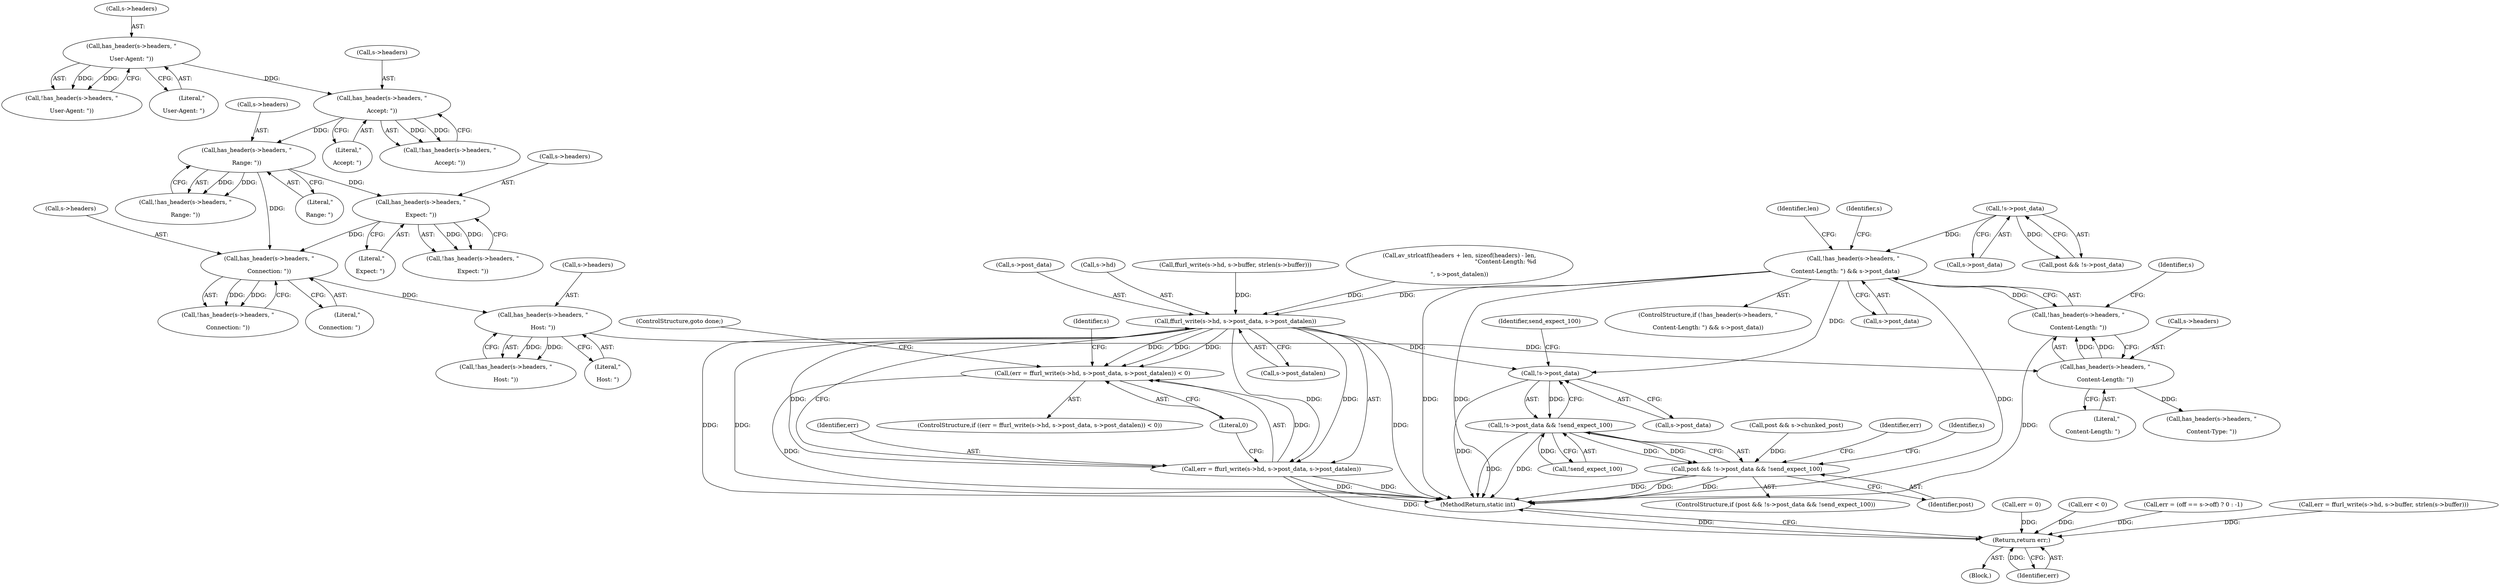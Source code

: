 digraph "0_FFmpeg_2a05c8f813de6f2278827734bf8102291e7484aa_0@pointer" {
"1000433" [label="(Call,!has_header(s->headers, \"\r\nContent-Length: \") && s->post_data)"];
"1000434" [label="(Call,!has_header(s->headers, \"\r\nContent-Length: \"))"];
"1000435" [label="(Call,has_header(s->headers, \"\r\nContent-Length: \"))"];
"1000415" [label="(Call,has_header(s->headers, \"\r\nHost: \"))"];
"1000380" [label="(Call,has_header(s->headers, \"\r\nConnection: \"))"];
"1000304" [label="(Call,has_header(s->headers, \"\r\nRange: \"))"];
"1000285" [label="(Call,has_header(s->headers, \"\r\nAccept: \"))"];
"1000264" [label="(Call,has_header(s->headers, \"\r\nUser-Agent: \"))"];
"1000362" [label="(Call,has_header(s->headers, \"\r\nExpect: \"))"];
"1000211" [label="(Call,!s->post_data)"];
"1000625" [label="(Call,ffurl_write(s->hd, s->post_data, s->post_datalen))"];
"1000622" [label="(Call,(err = ffurl_write(s->hd, s->post_data, s->post_datalen)) < 0)"];
"1000623" [label="(Call,err = ffurl_write(s->hd, s->post_data, s->post_datalen))"];
"1000743" [label="(Return,return err;)"];
"1000691" [label="(Call,!s->post_data)"];
"1000690" [label="(Call,!s->post_data && !send_expect_100)"];
"1000688" [label="(Call,post && !s->post_data && !send_expect_100)"];
"1000209" [label="(Call,post && !s->post_data)"];
"1000361" [label="(Call,!has_header(s->headers, \"\r\nExpect: \"))"];
"1000116" [label="(Block,)"];
"1000629" [label="(Call,s->post_data)"];
"1000440" [label="(Call,s->post_data)"];
"1000289" [label="(Literal,\"\r\nAccept: \")"];
"1000636" [label="(ControlStructure,goto done;)"];
"1000696" [label="(Identifier,send_expect_100)"];
"1000265" [label="(Call,s->headers)"];
"1000366" [label="(Literal,\"\r\nExpect: \")"];
"1000703" [label="(Call,err = 0)"];
"1000285" [label="(Call,has_header(s->headers, \"\r\nAccept: \"))"];
"1000626" [label="(Call,s->hd)"];
"1000436" [label="(Call,s->headers)"];
"1000700" [label="(Identifier,s)"];
"1000745" [label="(MethodReturn,static int)"];
"1000744" [label="(Identifier,err)"];
"1000263" [label="(Call,!has_header(s->headers, \"\r\nUser-Agent: \"))"];
"1000573" [label="(Call,post && s->chunked_post)"];
"1000435" [label="(Call,has_header(s->headers, \"\r\nContent-Length: \"))"];
"1000416" [label="(Call,s->headers)"];
"1000623" [label="(Call,err = ffurl_write(s->hd, s->post_data, s->post_datalen))"];
"1000286" [label="(Call,s->headers)"];
"1000264" [label="(Call,has_header(s->headers, \"\r\nUser-Agent: \"))"];
"1000632" [label="(Call,s->post_datalen)"];
"1000625" [label="(Call,ffurl_write(s->hd, s->post_data, s->post_datalen))"];
"1000380" [label="(Call,has_header(s->headers, \"\r\nConnection: \"))"];
"1000433" [label="(Call,!has_header(s->headers, \"\r\nContent-Length: \") && s->post_data)"];
"1000381" [label="(Call,s->headers)"];
"1000212" [label="(Call,s->post_data)"];
"1000708" [label="(Identifier,err)"];
"1000439" [label="(Literal,\"\r\nContent-Length: \")"];
"1000622" [label="(Call,(err = ffurl_write(s->hd, s->post_data, s->post_datalen)) < 0)"];
"1000695" [label="(Call,!send_expect_100)"];
"1000604" [label="(Call,ffurl_write(s->hd, s->buffer, strlen(s->buffer)))"];
"1000441" [label="(Identifier,s)"];
"1000211" [label="(Call,!s->post_data)"];
"1000415" [label="(Call,has_header(s->headers, \"\r\nHost: \"))"];
"1000419" [label="(Literal,\"\r\nHost: \")"];
"1000689" [label="(Identifier,post)"];
"1000690" [label="(Call,!s->post_data && !send_expect_100)"];
"1000687" [label="(ControlStructure,if (post && !s->post_data && !send_expect_100))"];
"1000363" [label="(Call,s->headers)"];
"1000621" [label="(ControlStructure,if ((err = ffurl_write(s->hd, s->post_data, s->post_datalen)) < 0))"];
"1000692" [label="(Call,s->post_data)"];
"1000384" [label="(Literal,\"\r\nConnection: \")"];
"1000432" [label="(ControlStructure,if (!has_header(s->headers, \"\r\nContent-Length: \") && s->post_data))"];
"1000639" [label="(Identifier,s)"];
"1000284" [label="(Call,!has_header(s->headers, \"\r\nAccept: \"))"];
"1000624" [label="(Identifier,err)"];
"1000362" [label="(Call,has_header(s->headers, \"\r\nExpect: \"))"];
"1000635" [label="(Literal,0)"];
"1000303" [label="(Call,!has_header(s->headers, \"\r\nRange: \"))"];
"1000445" [label="(Call,av_strlcatf(headers + len, sizeof(headers) - len,\n                           \"Content-Length: %d\r\n\", s->post_datalen))"];
"1000304" [label="(Call,has_header(s->headers, \"\r\nRange: \"))"];
"1000691" [label="(Call,!s->post_data)"];
"1000268" [label="(Literal,\"\r\nUser-Agent: \")"];
"1000434" [label="(Call,!has_header(s->headers, \"\r\nContent-Length: \"))"];
"1000713" [label="(Call,err < 0)"];
"1000308" [label="(Literal,\"\r\nRange: \")"];
"1000305" [label="(Call,s->headers)"];
"1000725" [label="(Call,err = (off == s->off) ? 0 : -1)"];
"1000444" [label="(Identifier,len)"];
"1000462" [label="(Identifier,s)"];
"1000602" [label="(Call,err = ffurl_write(s->hd, s->buffer, strlen(s->buffer)))"];
"1000743" [label="(Return,return err;)"];
"1000688" [label="(Call,post && !s->post_data && !send_expect_100)"];
"1000379" [label="(Call,!has_header(s->headers, \"\r\nConnection: \"))"];
"1000460" [label="(Call,has_header(s->headers, \"\r\nContent-Type: \"))"];
"1000414" [label="(Call,!has_header(s->headers, \"\r\nHost: \"))"];
"1000433" -> "1000432"  [label="AST: "];
"1000433" -> "1000434"  [label="CFG: "];
"1000433" -> "1000440"  [label="CFG: "];
"1000434" -> "1000433"  [label="AST: "];
"1000440" -> "1000433"  [label="AST: "];
"1000444" -> "1000433"  [label="CFG: "];
"1000462" -> "1000433"  [label="CFG: "];
"1000433" -> "1000745"  [label="DDG: "];
"1000433" -> "1000745"  [label="DDG: "];
"1000433" -> "1000745"  [label="DDG: "];
"1000434" -> "1000433"  [label="DDG: "];
"1000211" -> "1000433"  [label="DDG: "];
"1000433" -> "1000625"  [label="DDG: "];
"1000433" -> "1000691"  [label="DDG: "];
"1000434" -> "1000435"  [label="CFG: "];
"1000435" -> "1000434"  [label="AST: "];
"1000441" -> "1000434"  [label="CFG: "];
"1000434" -> "1000745"  [label="DDG: "];
"1000435" -> "1000434"  [label="DDG: "];
"1000435" -> "1000434"  [label="DDG: "];
"1000435" -> "1000439"  [label="CFG: "];
"1000436" -> "1000435"  [label="AST: "];
"1000439" -> "1000435"  [label="AST: "];
"1000415" -> "1000435"  [label="DDG: "];
"1000435" -> "1000460"  [label="DDG: "];
"1000415" -> "1000414"  [label="AST: "];
"1000415" -> "1000419"  [label="CFG: "];
"1000416" -> "1000415"  [label="AST: "];
"1000419" -> "1000415"  [label="AST: "];
"1000414" -> "1000415"  [label="CFG: "];
"1000415" -> "1000414"  [label="DDG: "];
"1000415" -> "1000414"  [label="DDG: "];
"1000380" -> "1000415"  [label="DDG: "];
"1000380" -> "1000379"  [label="AST: "];
"1000380" -> "1000384"  [label="CFG: "];
"1000381" -> "1000380"  [label="AST: "];
"1000384" -> "1000380"  [label="AST: "];
"1000379" -> "1000380"  [label="CFG: "];
"1000380" -> "1000379"  [label="DDG: "];
"1000380" -> "1000379"  [label="DDG: "];
"1000304" -> "1000380"  [label="DDG: "];
"1000362" -> "1000380"  [label="DDG: "];
"1000304" -> "1000303"  [label="AST: "];
"1000304" -> "1000308"  [label="CFG: "];
"1000305" -> "1000304"  [label="AST: "];
"1000308" -> "1000304"  [label="AST: "];
"1000303" -> "1000304"  [label="CFG: "];
"1000304" -> "1000303"  [label="DDG: "];
"1000304" -> "1000303"  [label="DDG: "];
"1000285" -> "1000304"  [label="DDG: "];
"1000304" -> "1000362"  [label="DDG: "];
"1000285" -> "1000284"  [label="AST: "];
"1000285" -> "1000289"  [label="CFG: "];
"1000286" -> "1000285"  [label="AST: "];
"1000289" -> "1000285"  [label="AST: "];
"1000284" -> "1000285"  [label="CFG: "];
"1000285" -> "1000284"  [label="DDG: "];
"1000285" -> "1000284"  [label="DDG: "];
"1000264" -> "1000285"  [label="DDG: "];
"1000264" -> "1000263"  [label="AST: "];
"1000264" -> "1000268"  [label="CFG: "];
"1000265" -> "1000264"  [label="AST: "];
"1000268" -> "1000264"  [label="AST: "];
"1000263" -> "1000264"  [label="CFG: "];
"1000264" -> "1000263"  [label="DDG: "];
"1000264" -> "1000263"  [label="DDG: "];
"1000362" -> "1000361"  [label="AST: "];
"1000362" -> "1000366"  [label="CFG: "];
"1000363" -> "1000362"  [label="AST: "];
"1000366" -> "1000362"  [label="AST: "];
"1000361" -> "1000362"  [label="CFG: "];
"1000362" -> "1000361"  [label="DDG: "];
"1000362" -> "1000361"  [label="DDG: "];
"1000211" -> "1000209"  [label="AST: "];
"1000211" -> "1000212"  [label="CFG: "];
"1000212" -> "1000211"  [label="AST: "];
"1000209" -> "1000211"  [label="CFG: "];
"1000211" -> "1000209"  [label="DDG: "];
"1000625" -> "1000623"  [label="AST: "];
"1000625" -> "1000632"  [label="CFG: "];
"1000626" -> "1000625"  [label="AST: "];
"1000629" -> "1000625"  [label="AST: "];
"1000632" -> "1000625"  [label="AST: "];
"1000623" -> "1000625"  [label="CFG: "];
"1000625" -> "1000745"  [label="DDG: "];
"1000625" -> "1000745"  [label="DDG: "];
"1000625" -> "1000745"  [label="DDG: "];
"1000625" -> "1000622"  [label="DDG: "];
"1000625" -> "1000622"  [label="DDG: "];
"1000625" -> "1000622"  [label="DDG: "];
"1000625" -> "1000623"  [label="DDG: "];
"1000625" -> "1000623"  [label="DDG: "];
"1000625" -> "1000623"  [label="DDG: "];
"1000604" -> "1000625"  [label="DDG: "];
"1000445" -> "1000625"  [label="DDG: "];
"1000625" -> "1000691"  [label="DDG: "];
"1000622" -> "1000621"  [label="AST: "];
"1000622" -> "1000635"  [label="CFG: "];
"1000623" -> "1000622"  [label="AST: "];
"1000635" -> "1000622"  [label="AST: "];
"1000636" -> "1000622"  [label="CFG: "];
"1000639" -> "1000622"  [label="CFG: "];
"1000622" -> "1000745"  [label="DDG: "];
"1000623" -> "1000622"  [label="DDG: "];
"1000624" -> "1000623"  [label="AST: "];
"1000635" -> "1000623"  [label="CFG: "];
"1000623" -> "1000745"  [label="DDG: "];
"1000623" -> "1000745"  [label="DDG: "];
"1000623" -> "1000743"  [label="DDG: "];
"1000743" -> "1000116"  [label="AST: "];
"1000743" -> "1000744"  [label="CFG: "];
"1000744" -> "1000743"  [label="AST: "];
"1000745" -> "1000743"  [label="CFG: "];
"1000743" -> "1000745"  [label="DDG: "];
"1000744" -> "1000743"  [label="DDG: "];
"1000713" -> "1000743"  [label="DDG: "];
"1000725" -> "1000743"  [label="DDG: "];
"1000602" -> "1000743"  [label="DDG: "];
"1000703" -> "1000743"  [label="DDG: "];
"1000691" -> "1000690"  [label="AST: "];
"1000691" -> "1000692"  [label="CFG: "];
"1000692" -> "1000691"  [label="AST: "];
"1000696" -> "1000691"  [label="CFG: "];
"1000690" -> "1000691"  [label="CFG: "];
"1000691" -> "1000745"  [label="DDG: "];
"1000691" -> "1000690"  [label="DDG: "];
"1000690" -> "1000688"  [label="AST: "];
"1000690" -> "1000695"  [label="CFG: "];
"1000695" -> "1000690"  [label="AST: "];
"1000688" -> "1000690"  [label="CFG: "];
"1000690" -> "1000745"  [label="DDG: "];
"1000690" -> "1000745"  [label="DDG: "];
"1000690" -> "1000688"  [label="DDG: "];
"1000690" -> "1000688"  [label="DDG: "];
"1000695" -> "1000690"  [label="DDG: "];
"1000688" -> "1000687"  [label="AST: "];
"1000688" -> "1000689"  [label="CFG: "];
"1000689" -> "1000688"  [label="AST: "];
"1000700" -> "1000688"  [label="CFG: "];
"1000708" -> "1000688"  [label="CFG: "];
"1000688" -> "1000745"  [label="DDG: "];
"1000688" -> "1000745"  [label="DDG: "];
"1000688" -> "1000745"  [label="DDG: "];
"1000573" -> "1000688"  [label="DDG: "];
}
